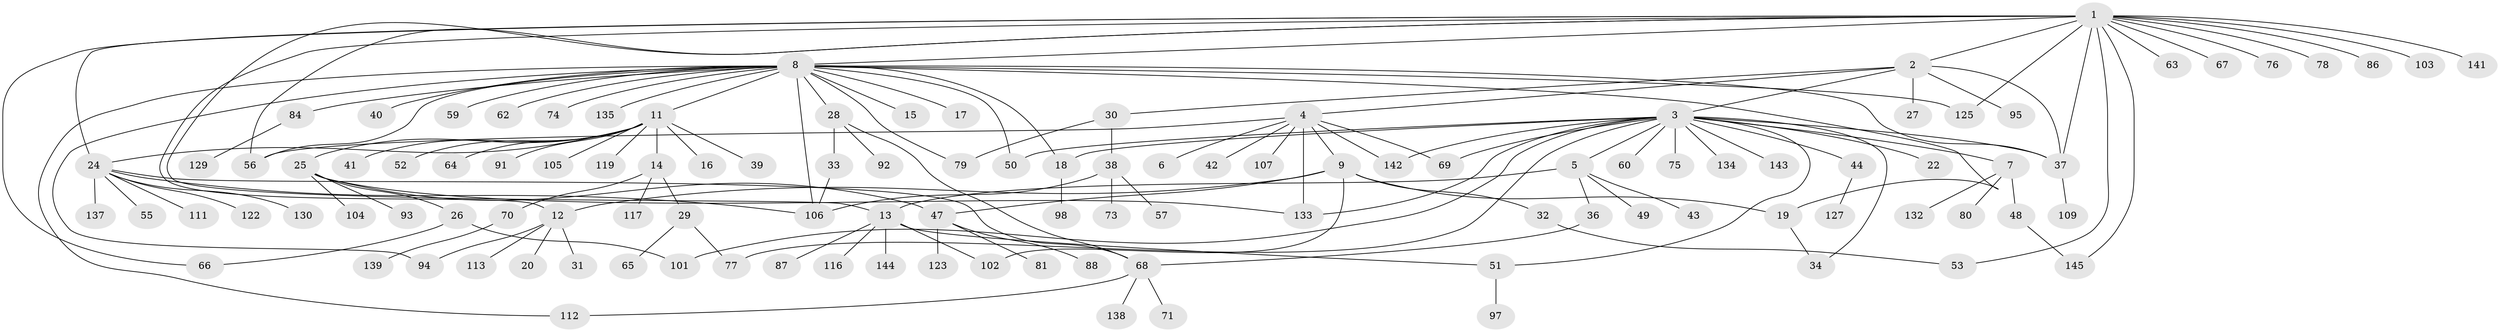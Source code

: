 // original degree distribution, {19: 0.006896551724137931, 8: 0.006896551724137931, 17: 0.006896551724137931, 10: 0.006896551724137931, 5: 0.034482758620689655, 1: 0.5448275862068965, 4: 0.06896551724137931, 18: 0.006896551724137931, 7: 0.020689655172413793, 13: 0.006896551724137931, 2: 0.21379310344827587, 3: 0.06206896551724138, 9: 0.006896551724137931, 6: 0.006896551724137931}
// Generated by graph-tools (version 1.1) at 2025/41/03/06/25 10:41:49]
// undirected, 114 vertices, 146 edges
graph export_dot {
graph [start="1"]
  node [color=gray90,style=filled];
  1 [super="+45"];
  2 [super="+61"];
  3 [super="+35"];
  4 [super="+90"];
  5;
  6;
  7;
  8 [super="+10"];
  9 [super="+46"];
  11 [super="+124"];
  12 [super="+58"];
  13 [super="+21"];
  14;
  15;
  16;
  17;
  18 [super="+23"];
  19;
  20;
  22;
  24 [super="+114"];
  25 [super="+131"];
  26;
  27 [super="+72"];
  28 [super="+82"];
  29;
  30 [super="+83"];
  31;
  32 [super="+54"];
  33;
  34;
  36;
  37 [super="+115"];
  38 [super="+118"];
  39 [super="+140"];
  40;
  41;
  42;
  43;
  44 [super="+89"];
  47 [super="+110"];
  48 [super="+100"];
  49;
  50;
  51;
  52;
  53;
  55;
  56 [super="+99"];
  57;
  59;
  60;
  62;
  63;
  64;
  65;
  66 [super="+121"];
  67;
  68 [super="+96"];
  69;
  70 [super="+126"];
  71;
  73 [super="+85"];
  74;
  75;
  76;
  77;
  78;
  79;
  80;
  81 [super="+108"];
  84;
  86;
  87;
  88;
  91;
  92;
  93;
  94;
  95;
  97;
  98;
  101;
  102;
  103;
  104;
  105;
  106 [super="+128"];
  107;
  109;
  111 [super="+120"];
  112;
  113;
  116;
  117;
  119 [super="+136"];
  122;
  123;
  125;
  127;
  129;
  130;
  132;
  133;
  134;
  135;
  137;
  138;
  139;
  141;
  142;
  143;
  144;
  145;
  1 -- 2;
  1 -- 8;
  1 -- 12;
  1 -- 13;
  1 -- 24;
  1 -- 53;
  1 -- 56;
  1 -- 63;
  1 -- 67;
  1 -- 76;
  1 -- 78;
  1 -- 86;
  1 -- 103;
  1 -- 125;
  1 -- 141;
  1 -- 145;
  1 -- 66;
  1 -- 37;
  2 -- 3;
  2 -- 4;
  2 -- 27;
  2 -- 30;
  2 -- 95;
  2 -- 37;
  3 -- 5;
  3 -- 7;
  3 -- 22;
  3 -- 34;
  3 -- 37;
  3 -- 50;
  3 -- 51;
  3 -- 60;
  3 -- 69;
  3 -- 77;
  3 -- 101;
  3 -- 133;
  3 -- 134;
  3 -- 142;
  3 -- 143;
  3 -- 75;
  3 -- 44;
  3 -- 18;
  4 -- 6;
  4 -- 9;
  4 -- 42;
  4 -- 56;
  4 -- 69;
  4 -- 107;
  4 -- 133;
  4 -- 142;
  5 -- 13;
  5 -- 36;
  5 -- 43;
  5 -- 49;
  7 -- 48;
  7 -- 80;
  7 -- 132;
  8 -- 11;
  8 -- 17;
  8 -- 19;
  8 -- 28;
  8 -- 37;
  8 -- 40;
  8 -- 50;
  8 -- 56;
  8 -- 62;
  8 -- 74;
  8 -- 79;
  8 -- 84;
  8 -- 112;
  8 -- 125;
  8 -- 135;
  8 -- 18;
  8 -- 59;
  8 -- 94;
  8 -- 15;
  8 -- 106;
  9 -- 12;
  9 -- 19;
  9 -- 32;
  9 -- 47;
  9 -- 102;
  11 -- 14;
  11 -- 16;
  11 -- 24;
  11 -- 25;
  11 -- 39;
  11 -- 41;
  11 -- 52;
  11 -- 64;
  11 -- 91;
  11 -- 105;
  11 -- 119;
  12 -- 20;
  12 -- 31;
  12 -- 94;
  12 -- 113;
  13 -- 102;
  13 -- 116;
  13 -- 144;
  13 -- 51;
  13 -- 87;
  14 -- 29;
  14 -- 70;
  14 -- 117;
  18 -- 98;
  19 -- 34;
  24 -- 55;
  24 -- 106;
  24 -- 111;
  24 -- 122;
  24 -- 137;
  24 -- 68;
  24 -- 130;
  25 -- 26;
  25 -- 47;
  25 -- 93;
  25 -- 104;
  25 -- 133;
  26 -- 66;
  26 -- 101;
  28 -- 33;
  28 -- 92;
  28 -- 68;
  29 -- 65;
  29 -- 77;
  30 -- 38;
  30 -- 79;
  32 -- 53;
  33 -- 106;
  36 -- 68;
  37 -- 109;
  38 -- 57;
  38 -- 73;
  38 -- 106;
  44 -- 127;
  47 -- 81;
  47 -- 88;
  47 -- 123;
  48 -- 145;
  51 -- 97;
  68 -- 71;
  68 -- 112;
  68 -- 138;
  70 -- 139;
  84 -- 129;
}
